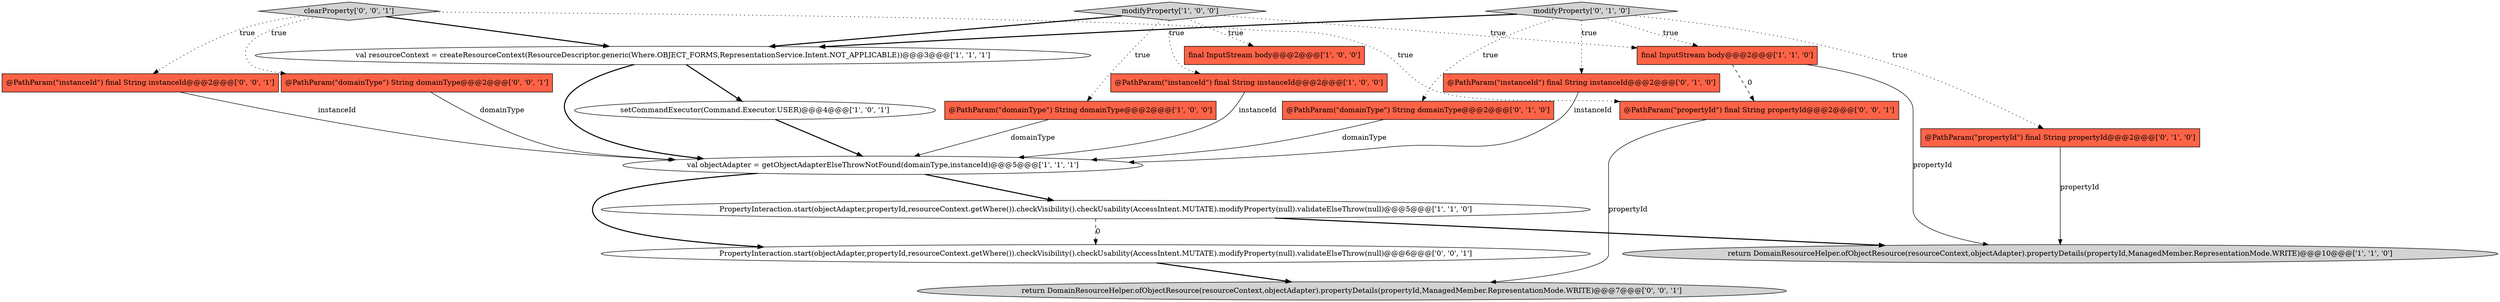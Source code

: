 digraph {
0 [style = filled, label = "@PathParam(\"instanceId\") final String instanceId@@@2@@@['1', '0', '0']", fillcolor = tomato, shape = box image = "AAA0AAABBB1BBB"];
12 [style = filled, label = "@PathParam(\"propertyId\") final String propertyId@@@2@@@['0', '1', '0']", fillcolor = tomato, shape = box image = "AAA0AAABBB2BBB"];
14 [style = filled, label = "PropertyInteraction.start(objectAdapter,propertyId,resourceContext.getWhere()).checkVisibility().checkUsability(AccessIntent.MUTATE).modifyProperty(null).validateElseThrow(null)@@@6@@@['0', '0', '1']", fillcolor = white, shape = ellipse image = "AAA0AAABBB3BBB"];
19 [style = filled, label = "@PathParam(\"propertyId\") final String propertyId@@@2@@@['0', '0', '1']", fillcolor = tomato, shape = box image = "AAA0AAABBB3BBB"];
18 [style = filled, label = "return DomainResourceHelper.ofObjectResource(resourceContext,objectAdapter).propertyDetails(propertyId,ManagedMember.RepresentationMode.WRITE)@@@7@@@['0', '0', '1']", fillcolor = lightgray, shape = ellipse image = "AAA0AAABBB3BBB"];
3 [style = filled, label = "return DomainResourceHelper.ofObjectResource(resourceContext,objectAdapter).propertyDetails(propertyId,ManagedMember.RepresentationMode.WRITE)@@@10@@@['1', '1', '0']", fillcolor = lightgray, shape = ellipse image = "AAA0AAABBB1BBB"];
5 [style = filled, label = "modifyProperty['1', '0', '0']", fillcolor = lightgray, shape = diamond image = "AAA0AAABBB1BBB"];
7 [style = filled, label = "val objectAdapter = getObjectAdapterElseThrowNotFound(domainType,instanceId)@@@5@@@['1', '1', '1']", fillcolor = white, shape = ellipse image = "AAA0AAABBB1BBB"];
4 [style = filled, label = "setCommandExecutor(Command.Executor.USER)@@@4@@@['1', '0', '1']", fillcolor = white, shape = ellipse image = "AAA0AAABBB1BBB"];
11 [style = filled, label = "@PathParam(\"domainType\") String domainType@@@2@@@['0', '1', '0']", fillcolor = tomato, shape = box image = "AAA0AAABBB2BBB"];
2 [style = filled, label = "final InputStream body@@@2@@@['1', '0', '0']", fillcolor = tomato, shape = box image = "AAA0AAABBB1BBB"];
16 [style = filled, label = "clearProperty['0', '0', '1']", fillcolor = lightgray, shape = diamond image = "AAA0AAABBB3BBB"];
10 [style = filled, label = "modifyProperty['0', '1', '0']", fillcolor = lightgray, shape = diamond image = "AAA0AAABBB2BBB"];
17 [style = filled, label = "@PathParam(\"instanceId\") final String instanceId@@@2@@@['0', '0', '1']", fillcolor = tomato, shape = box image = "AAA0AAABBB3BBB"];
15 [style = filled, label = "@PathParam(\"domainType\") String domainType@@@2@@@['0', '0', '1']", fillcolor = tomato, shape = box image = "AAA0AAABBB3BBB"];
9 [style = filled, label = "final InputStream body@@@2@@@['1', '1', '0']", fillcolor = tomato, shape = box image = "AAA0AAABBB1BBB"];
1 [style = filled, label = "val resourceContext = createResourceContext(ResourceDescriptor.generic(Where.OBJECT_FORMS,RepresentationService.Intent.NOT_APPLICABLE))@@@3@@@['1', '1', '1']", fillcolor = white, shape = ellipse image = "AAA0AAABBB1BBB"];
6 [style = filled, label = "@PathParam(\"domainType\") String domainType@@@2@@@['1', '0', '0']", fillcolor = tomato, shape = box image = "AAA0AAABBB1BBB"];
13 [style = filled, label = "@PathParam(\"instanceId\") final String instanceId@@@2@@@['0', '1', '0']", fillcolor = tomato, shape = box image = "AAA0AAABBB2BBB"];
8 [style = filled, label = "PropertyInteraction.start(objectAdapter,propertyId,resourceContext.getWhere()).checkVisibility().checkUsability(AccessIntent.MUTATE).modifyProperty(null).validateElseThrow(null)@@@5@@@['1', '1', '0']", fillcolor = white, shape = ellipse image = "AAA0AAABBB1BBB"];
16->19 [style = dotted, label="true"];
11->7 [style = solid, label="domainType"];
1->4 [style = bold, label=""];
10->12 [style = dotted, label="true"];
13->7 [style = solid, label="instanceId"];
16->17 [style = dotted, label="true"];
8->3 [style = bold, label=""];
16->15 [style = dotted, label="true"];
5->6 [style = dotted, label="true"];
12->3 [style = solid, label="propertyId"];
5->0 [style = dotted, label="true"];
19->18 [style = solid, label="propertyId"];
9->3 [style = solid, label="propertyId"];
8->14 [style = dashed, label="0"];
7->8 [style = bold, label=""];
10->9 [style = dotted, label="true"];
1->7 [style = bold, label=""];
4->7 [style = bold, label=""];
0->7 [style = solid, label="instanceId"];
7->14 [style = bold, label=""];
9->19 [style = dashed, label="0"];
5->1 [style = bold, label=""];
10->13 [style = dotted, label="true"];
16->1 [style = bold, label=""];
10->11 [style = dotted, label="true"];
17->7 [style = solid, label="instanceId"];
5->9 [style = dotted, label="true"];
14->18 [style = bold, label=""];
15->7 [style = solid, label="domainType"];
10->1 [style = bold, label=""];
5->2 [style = dotted, label="true"];
6->7 [style = solid, label="domainType"];
}
